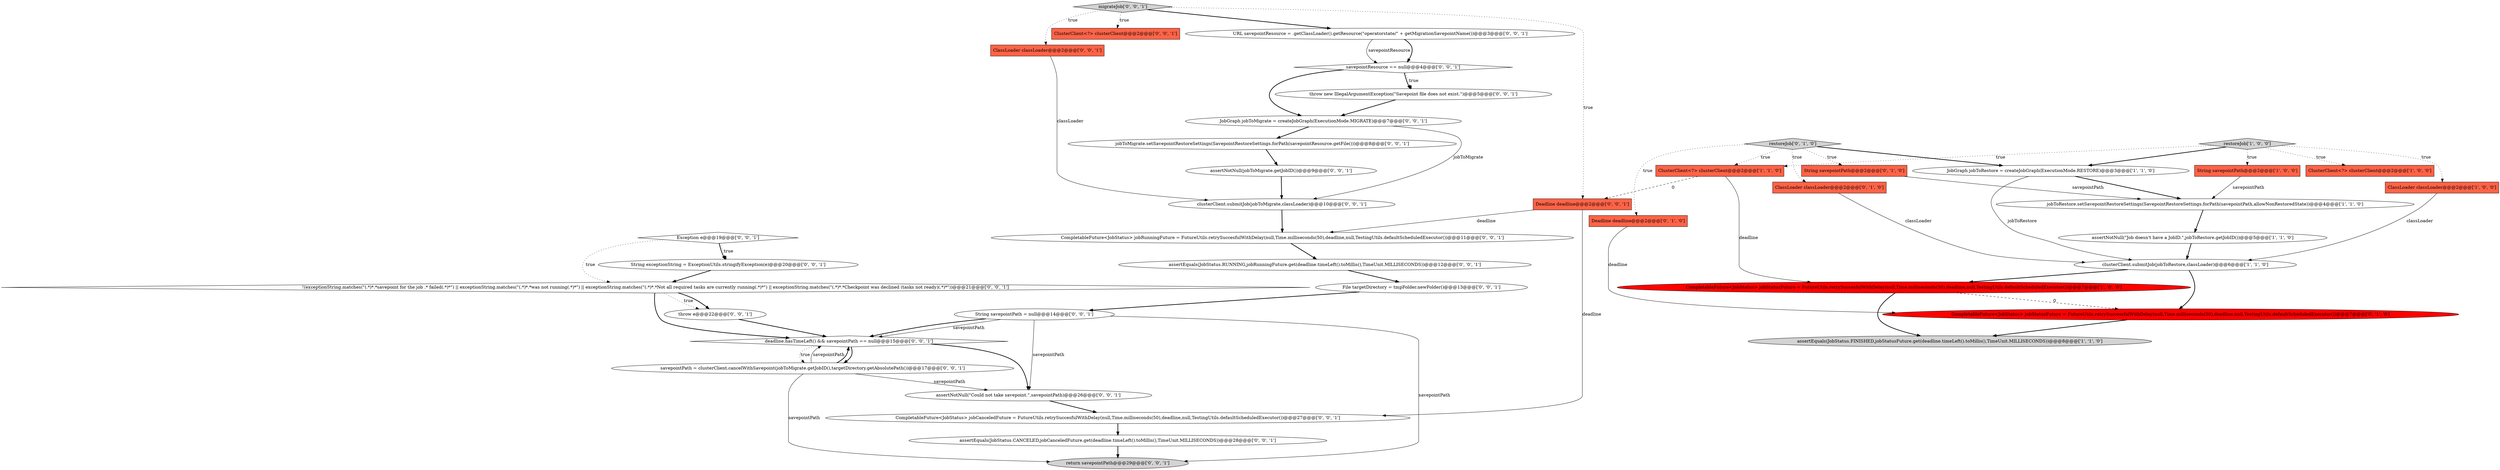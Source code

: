 digraph {
14 [style = filled, label = "CompletableFuture<JobStatus> jobStatusFuture = FutureUtils.retrySuccessfulWithDelay(null,Time.milliseconds(50),deadline,null,TestingUtils.defaultScheduledExecutor())@@@7@@@['0', '1', '0']", fillcolor = red, shape = ellipse image = "AAA1AAABBB2BBB"];
4 [style = filled, label = "CompletableFuture<JobStatus> jobStatusFuture = FutureUtils.retrySuccesfulWithDelay(null,Time.milliseconds(50),deadline,null,TestingUtils.defaultScheduledExecutor())@@@7@@@['1', '0', '0']", fillcolor = red, shape = ellipse image = "AAA1AAABBB1BBB"];
40 [style = filled, label = "URL savepointResource = .getClassLoader().getResource(\"operatorstate/\" + getMigrationSavepointName())@@@3@@@['0', '0', '1']", fillcolor = white, shape = ellipse image = "AAA0AAABBB3BBB"];
16 [style = filled, label = "assertEquals(JobStatus.CANCELED,jobCanceledFuture.get(deadline.timeLeft().toMillis(),TimeUnit.MILLISECONDS))@@@28@@@['0', '0', '1']", fillcolor = white, shape = ellipse image = "AAA0AAABBB3BBB"];
6 [style = filled, label = "jobToRestore.setSavepointRestoreSettings(SavepointRestoreSettings.forPath(savepointPath,allowNonRestoredState))@@@4@@@['1', '1', '0']", fillcolor = white, shape = ellipse image = "AAA0AAABBB1BBB"];
31 [style = filled, label = "migrateJob['0', '0', '1']", fillcolor = lightgray, shape = diamond image = "AAA0AAABBB3BBB"];
38 [style = filled, label = "String savepointPath = null@@@14@@@['0', '0', '1']", fillcolor = white, shape = ellipse image = "AAA0AAABBB3BBB"];
17 [style = filled, label = "savepointResource == null@@@4@@@['0', '0', '1']", fillcolor = white, shape = diamond image = "AAA0AAABBB3BBB"];
30 [style = filled, label = "File targetDirectory = tmpFolder.newFolder()@@@13@@@['0', '0', '1']", fillcolor = white, shape = ellipse image = "AAA0AAABBB3BBB"];
2 [style = filled, label = "assertNotNull(\"Job doesn't have a JobID.\",jobToRestore.getJobID())@@@5@@@['1', '1', '0']", fillcolor = white, shape = ellipse image = "AAA0AAABBB1BBB"];
20 [style = filled, label = "Exception e@@@19@@@['0', '0', '1']", fillcolor = white, shape = diamond image = "AAA0AAABBB3BBB"];
19 [style = filled, label = "assertNotNull(jobToMigrate.getJobID())@@@9@@@['0', '0', '1']", fillcolor = white, shape = ellipse image = "AAA0AAABBB3BBB"];
7 [style = filled, label = "JobGraph jobToRestore = createJobGraph(ExecutionMode.RESTORE)@@@3@@@['1', '1', '0']", fillcolor = white, shape = ellipse image = "AAA0AAABBB1BBB"];
10 [style = filled, label = "ClusterClient<?> clusterClient@@@2@@@['1', '1', '0']", fillcolor = tomato, shape = box image = "AAA0AAABBB1BBB"];
15 [style = filled, label = "String savepointPath@@@2@@@['0', '1', '0']", fillcolor = tomato, shape = box image = "AAA0AAABBB2BBB"];
29 [style = filled, label = "JobGraph jobToMigrate = createJobGraph(ExecutionMode.MIGRATE)@@@7@@@['0', '0', '1']", fillcolor = white, shape = ellipse image = "AAA0AAABBB3BBB"];
11 [style = filled, label = "ClassLoader classLoader@@@2@@@['0', '1', '0']", fillcolor = tomato, shape = box image = "AAA0AAABBB2BBB"];
32 [style = filled, label = "jobToMigrate.setSavepointRestoreSettings(SavepointRestoreSettings.forPath(savepointResource.getFile()))@@@8@@@['0', '0', '1']", fillcolor = white, shape = ellipse image = "AAA0AAABBB3BBB"];
1 [style = filled, label = "ClusterClient<?> clusterClient@@@2@@@['1', '0', '0']", fillcolor = tomato, shape = box image = "AAA0AAABBB1BBB"];
5 [style = filled, label = "ClassLoader classLoader@@@2@@@['1', '0', '0']", fillcolor = tomato, shape = box image = "AAA0AAABBB1BBB"];
36 [style = filled, label = "return savepointPath@@@29@@@['0', '0', '1']", fillcolor = lightgray, shape = ellipse image = "AAA0AAABBB3BBB"];
26 [style = filled, label = "!(exceptionString.matches(\"(.*)*.*savepoint for the job .* failed(.*)*\") || exceptionString.matches(\"(.*)*.*was not running(.*)*\") || exceptionString.matches(\"(.*)*.*Not all required tasks are currently running(.*)*\") || exceptionString.matches(\"(.*)*.*Checkpoint was declined \(tasks not ready\)(.*)*\"))@@@21@@@['0', '0', '1']", fillcolor = white, shape = diamond image = "AAA0AAABBB3BBB"];
33 [style = filled, label = "savepointPath = clusterClient.cancelWithSavepoint(jobToMigrate.getJobID(),targetDirectory.getAbsolutePath())@@@17@@@['0', '0', '1']", fillcolor = white, shape = ellipse image = "AAA0AAABBB3BBB"];
23 [style = filled, label = "CompletableFuture<JobStatus> jobCanceledFuture = FutureUtils.retrySuccesfulWithDelay(null,Time.milliseconds(50),deadline,null,TestingUtils.defaultScheduledExecutor())@@@27@@@['0', '0', '1']", fillcolor = white, shape = ellipse image = "AAA0AAABBB3BBB"];
27 [style = filled, label = "CompletableFuture<JobStatus> jobRunningFuture = FutureUtils.retrySuccesfulWithDelay(null,Time.milliseconds(50),deadline,null,TestingUtils.defaultScheduledExecutor())@@@11@@@['0', '0', '1']", fillcolor = white, shape = ellipse image = "AAA0AAABBB3BBB"];
8 [style = filled, label = "assertEquals(JobStatus.FINISHED,jobStatusFuture.get(deadline.timeLeft().toMillis(),TimeUnit.MILLISECONDS))@@@8@@@['1', '1', '0']", fillcolor = lightgray, shape = ellipse image = "AAA0AAABBB1BBB"];
21 [style = filled, label = "String exceptionString = ExceptionUtils.stringifyException(e)@@@20@@@['0', '0', '1']", fillcolor = white, shape = ellipse image = "AAA0AAABBB3BBB"];
37 [style = filled, label = "assertEquals(JobStatus.RUNNING,jobRunningFuture.get(deadline.timeLeft().toMillis(),TimeUnit.MILLISECONDS))@@@12@@@['0', '0', '1']", fillcolor = white, shape = ellipse image = "AAA0AAABBB3BBB"];
13 [style = filled, label = "Deadline deadline@@@2@@@['0', '1', '0']", fillcolor = tomato, shape = box image = "AAA0AAABBB2BBB"];
9 [style = filled, label = "restoreJob['1', '0', '0']", fillcolor = lightgray, shape = diamond image = "AAA0AAABBB1BBB"];
24 [style = filled, label = "ClusterClient<?> clusterClient@@@2@@@['0', '0', '1']", fillcolor = tomato, shape = box image = "AAA0AAABBB3BBB"];
34 [style = filled, label = "Deadline deadline@@@2@@@['0', '0', '1']", fillcolor = tomato, shape = box image = "AAA0AAABBB3BBB"];
18 [style = filled, label = "clusterClient.submitJob(jobToMigrate,classLoader)@@@10@@@['0', '0', '1']", fillcolor = white, shape = ellipse image = "AAA0AAABBB3BBB"];
39 [style = filled, label = "throw e@@@22@@@['0', '0', '1']", fillcolor = white, shape = ellipse image = "AAA0AAABBB3BBB"];
25 [style = filled, label = "ClassLoader classLoader@@@2@@@['0', '0', '1']", fillcolor = tomato, shape = box image = "AAA0AAABBB3BBB"];
35 [style = filled, label = "deadline.hasTimeLeft() && savepointPath == null@@@15@@@['0', '0', '1']", fillcolor = white, shape = diamond image = "AAA0AAABBB3BBB"];
3 [style = filled, label = "String savepointPath@@@2@@@['1', '0', '0']", fillcolor = tomato, shape = box image = "AAA0AAABBB1BBB"];
0 [style = filled, label = "clusterClient.submitJob(jobToRestore,classLoader)@@@6@@@['1', '1', '0']", fillcolor = white, shape = ellipse image = "AAA0AAABBB1BBB"];
12 [style = filled, label = "restoreJob['0', '1', '0']", fillcolor = lightgray, shape = diamond image = "AAA0AAABBB2BBB"];
28 [style = filled, label = "assertNotNull(\"Could not take savepoint.\",savepointPath)@@@26@@@['0', '0', '1']", fillcolor = white, shape = ellipse image = "AAA0AAABBB3BBB"];
22 [style = filled, label = "throw new IllegalArgumentException(\"Savepoint file does not exist.\")@@@5@@@['0', '0', '1']", fillcolor = white, shape = ellipse image = "AAA0AAABBB3BBB"];
33->36 [style = solid, label="savepointPath"];
31->25 [style = dotted, label="true"];
30->38 [style = bold, label=""];
16->36 [style = bold, label=""];
3->6 [style = solid, label="savepointPath"];
19->18 [style = bold, label=""];
33->35 [style = solid, label="savepointPath"];
33->35 [style = bold, label=""];
23->16 [style = bold, label=""];
29->18 [style = solid, label="jobToMigrate"];
10->4 [style = solid, label="deadline"];
10->34 [style = dashed, label="0"];
37->30 [style = bold, label=""];
26->39 [style = dotted, label="true"];
20->26 [style = dotted, label="true"];
35->33 [style = bold, label=""];
22->29 [style = bold, label=""];
7->0 [style = solid, label="jobToRestore"];
12->15 [style = dotted, label="true"];
20->21 [style = dotted, label="true"];
32->19 [style = bold, label=""];
35->33 [style = dotted, label="true"];
9->7 [style = bold, label=""];
17->22 [style = bold, label=""];
38->35 [style = solid, label="savepointPath"];
33->28 [style = solid, label="savepointPath"];
13->14 [style = solid, label="deadline"];
12->7 [style = bold, label=""];
26->39 [style = bold, label=""];
34->23 [style = solid, label="deadline"];
6->2 [style = bold, label=""];
20->21 [style = bold, label=""];
40->17 [style = solid, label="savepointResource"];
5->0 [style = solid, label="classLoader"];
35->28 [style = bold, label=""];
11->0 [style = solid, label="classLoader"];
12->11 [style = dotted, label="true"];
21->26 [style = bold, label=""];
27->37 [style = bold, label=""];
0->14 [style = bold, label=""];
2->0 [style = bold, label=""];
9->5 [style = dotted, label="true"];
12->13 [style = dotted, label="true"];
12->10 [style = dotted, label="true"];
18->27 [style = bold, label=""];
0->4 [style = bold, label=""];
28->23 [style = bold, label=""];
34->27 [style = solid, label="deadline"];
29->32 [style = bold, label=""];
39->35 [style = bold, label=""];
7->6 [style = bold, label=""];
26->35 [style = bold, label=""];
40->17 [style = bold, label=""];
9->1 [style = dotted, label="true"];
31->34 [style = dotted, label="true"];
15->6 [style = solid, label="savepointPath"];
31->40 [style = bold, label=""];
4->8 [style = bold, label=""];
17->22 [style = dotted, label="true"];
4->14 [style = dashed, label="0"];
14->8 [style = bold, label=""];
31->24 [style = dotted, label="true"];
38->36 [style = solid, label="savepointPath"];
38->35 [style = bold, label=""];
17->29 [style = bold, label=""];
9->10 [style = dotted, label="true"];
25->18 [style = solid, label="classLoader"];
9->3 [style = dotted, label="true"];
38->28 [style = solid, label="savepointPath"];
}

